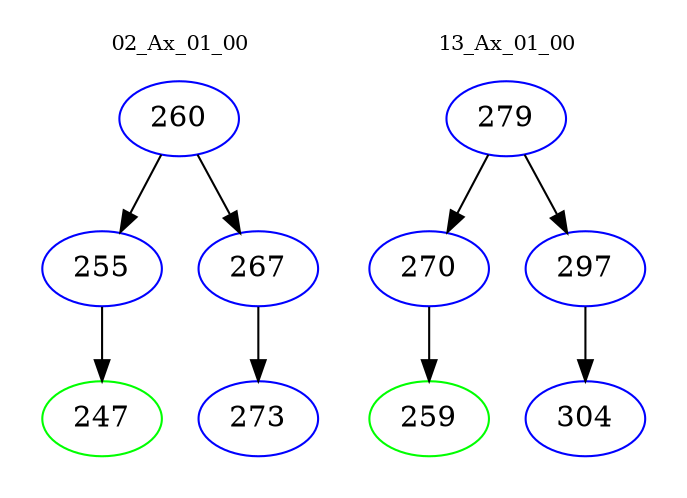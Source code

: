 digraph{
subgraph cluster_0 {
color = white
label = "02_Ax_01_00";
fontsize=10;
T0_260 [label="260", color="blue"]
T0_260 -> T0_255 [color="black"]
T0_255 [label="255", color="blue"]
T0_255 -> T0_247 [color="black"]
T0_247 [label="247", color="green"]
T0_260 -> T0_267 [color="black"]
T0_267 [label="267", color="blue"]
T0_267 -> T0_273 [color="black"]
T0_273 [label="273", color="blue"]
}
subgraph cluster_1 {
color = white
label = "13_Ax_01_00";
fontsize=10;
T1_279 [label="279", color="blue"]
T1_279 -> T1_270 [color="black"]
T1_270 [label="270", color="blue"]
T1_270 -> T1_259 [color="black"]
T1_259 [label="259", color="green"]
T1_279 -> T1_297 [color="black"]
T1_297 [label="297", color="blue"]
T1_297 -> T1_304 [color="black"]
T1_304 [label="304", color="blue"]
}
}
